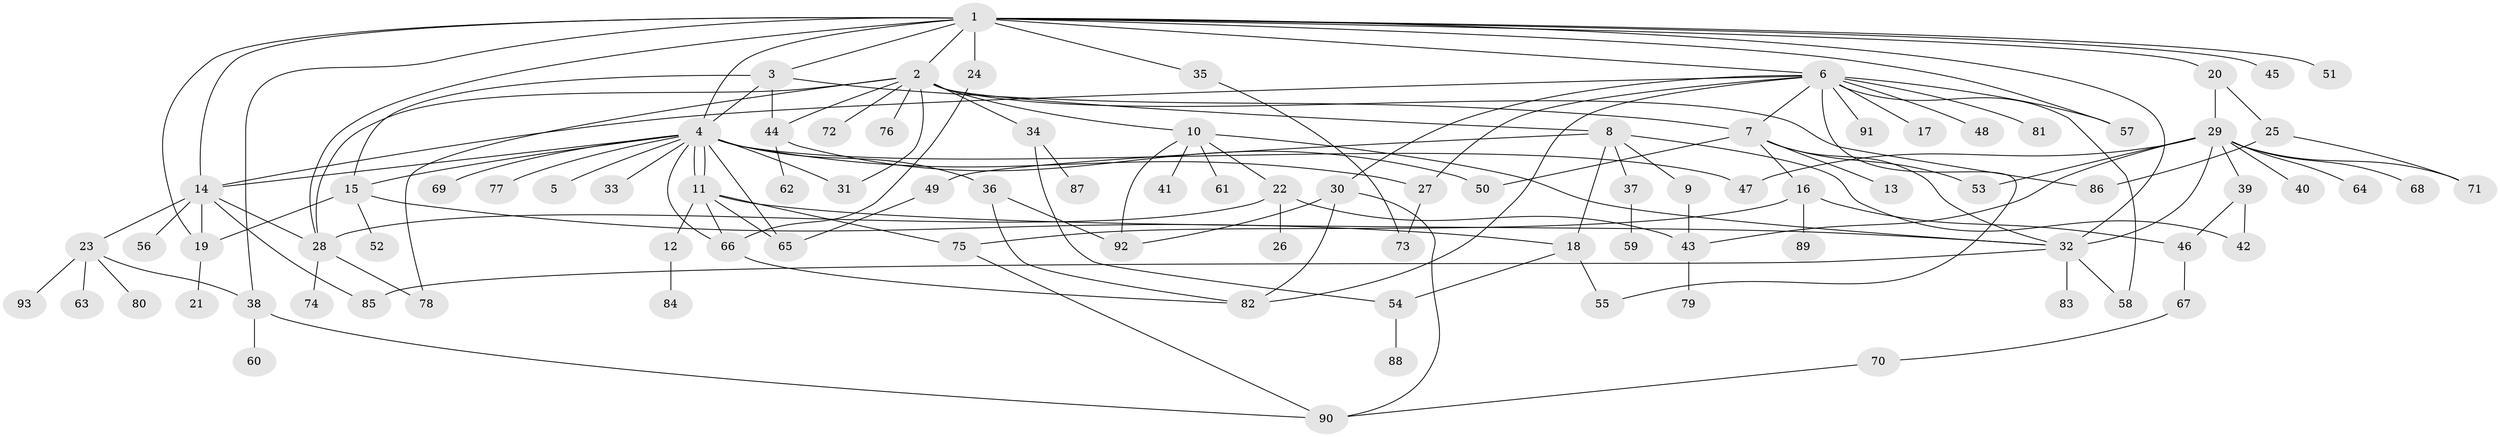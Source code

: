 // coarse degree distribution, {17: 0.029850746268656716, 9: 0.029850746268656716, 7: 0.04477611940298507, 1: 0.373134328358209, 18: 0.014925373134328358, 8: 0.029850746268656716, 2: 0.26865671641791045, 5: 0.07462686567164178, 3: 0.1044776119402985, 4: 0.029850746268656716}
// Generated by graph-tools (version 1.1) at 2025/51/02/27/25 19:51:55]
// undirected, 93 vertices, 141 edges
graph export_dot {
graph [start="1"]
  node [color=gray90,style=filled];
  1;
  2;
  3;
  4;
  5;
  6;
  7;
  8;
  9;
  10;
  11;
  12;
  13;
  14;
  15;
  16;
  17;
  18;
  19;
  20;
  21;
  22;
  23;
  24;
  25;
  26;
  27;
  28;
  29;
  30;
  31;
  32;
  33;
  34;
  35;
  36;
  37;
  38;
  39;
  40;
  41;
  42;
  43;
  44;
  45;
  46;
  47;
  48;
  49;
  50;
  51;
  52;
  53;
  54;
  55;
  56;
  57;
  58;
  59;
  60;
  61;
  62;
  63;
  64;
  65;
  66;
  67;
  68;
  69;
  70;
  71;
  72;
  73;
  74;
  75;
  76;
  77;
  78;
  79;
  80;
  81;
  82;
  83;
  84;
  85;
  86;
  87;
  88;
  89;
  90;
  91;
  92;
  93;
  1 -- 2;
  1 -- 3;
  1 -- 4;
  1 -- 6;
  1 -- 14;
  1 -- 19;
  1 -- 20;
  1 -- 24;
  1 -- 28;
  1 -- 32;
  1 -- 35;
  1 -- 38;
  1 -- 45;
  1 -- 51;
  1 -- 57;
  2 -- 8;
  2 -- 10;
  2 -- 28;
  2 -- 31;
  2 -- 34;
  2 -- 44;
  2 -- 72;
  2 -- 76;
  2 -- 78;
  2 -- 86;
  3 -- 4;
  3 -- 7;
  3 -- 15;
  3 -- 44;
  4 -- 5;
  4 -- 11;
  4 -- 11;
  4 -- 14;
  4 -- 15;
  4 -- 27;
  4 -- 31;
  4 -- 33;
  4 -- 36;
  4 -- 47;
  4 -- 65;
  4 -- 66;
  4 -- 69;
  4 -- 77;
  6 -- 7;
  6 -- 14;
  6 -- 17;
  6 -- 27;
  6 -- 30;
  6 -- 48;
  6 -- 55;
  6 -- 57;
  6 -- 58;
  6 -- 81;
  6 -- 82;
  6 -- 91;
  7 -- 13;
  7 -- 16;
  7 -- 32;
  7 -- 50;
  7 -- 53;
  8 -- 9;
  8 -- 18;
  8 -- 37;
  8 -- 42;
  8 -- 49;
  9 -- 43;
  10 -- 22;
  10 -- 32;
  10 -- 41;
  10 -- 61;
  10 -- 92;
  11 -- 12;
  11 -- 32;
  11 -- 65;
  11 -- 66;
  11 -- 75;
  12 -- 84;
  14 -- 19;
  14 -- 23;
  14 -- 28;
  14 -- 56;
  14 -- 85;
  15 -- 18;
  15 -- 19;
  15 -- 52;
  16 -- 46;
  16 -- 75;
  16 -- 89;
  18 -- 54;
  18 -- 55;
  19 -- 21;
  20 -- 25;
  20 -- 29;
  22 -- 26;
  22 -- 28;
  22 -- 43;
  23 -- 38;
  23 -- 63;
  23 -- 80;
  23 -- 93;
  24 -- 66;
  25 -- 71;
  25 -- 86;
  27 -- 73;
  28 -- 74;
  28 -- 78;
  29 -- 32;
  29 -- 39;
  29 -- 40;
  29 -- 43;
  29 -- 47;
  29 -- 53;
  29 -- 64;
  29 -- 68;
  29 -- 71;
  30 -- 82;
  30 -- 90;
  30 -- 92;
  32 -- 58;
  32 -- 83;
  32 -- 85;
  34 -- 54;
  34 -- 87;
  35 -- 73;
  36 -- 82;
  36 -- 92;
  37 -- 59;
  38 -- 60;
  38 -- 90;
  39 -- 42;
  39 -- 46;
  43 -- 79;
  44 -- 50;
  44 -- 62;
  46 -- 67;
  49 -- 65;
  54 -- 88;
  66 -- 82;
  67 -- 70;
  70 -- 90;
  75 -- 90;
}
